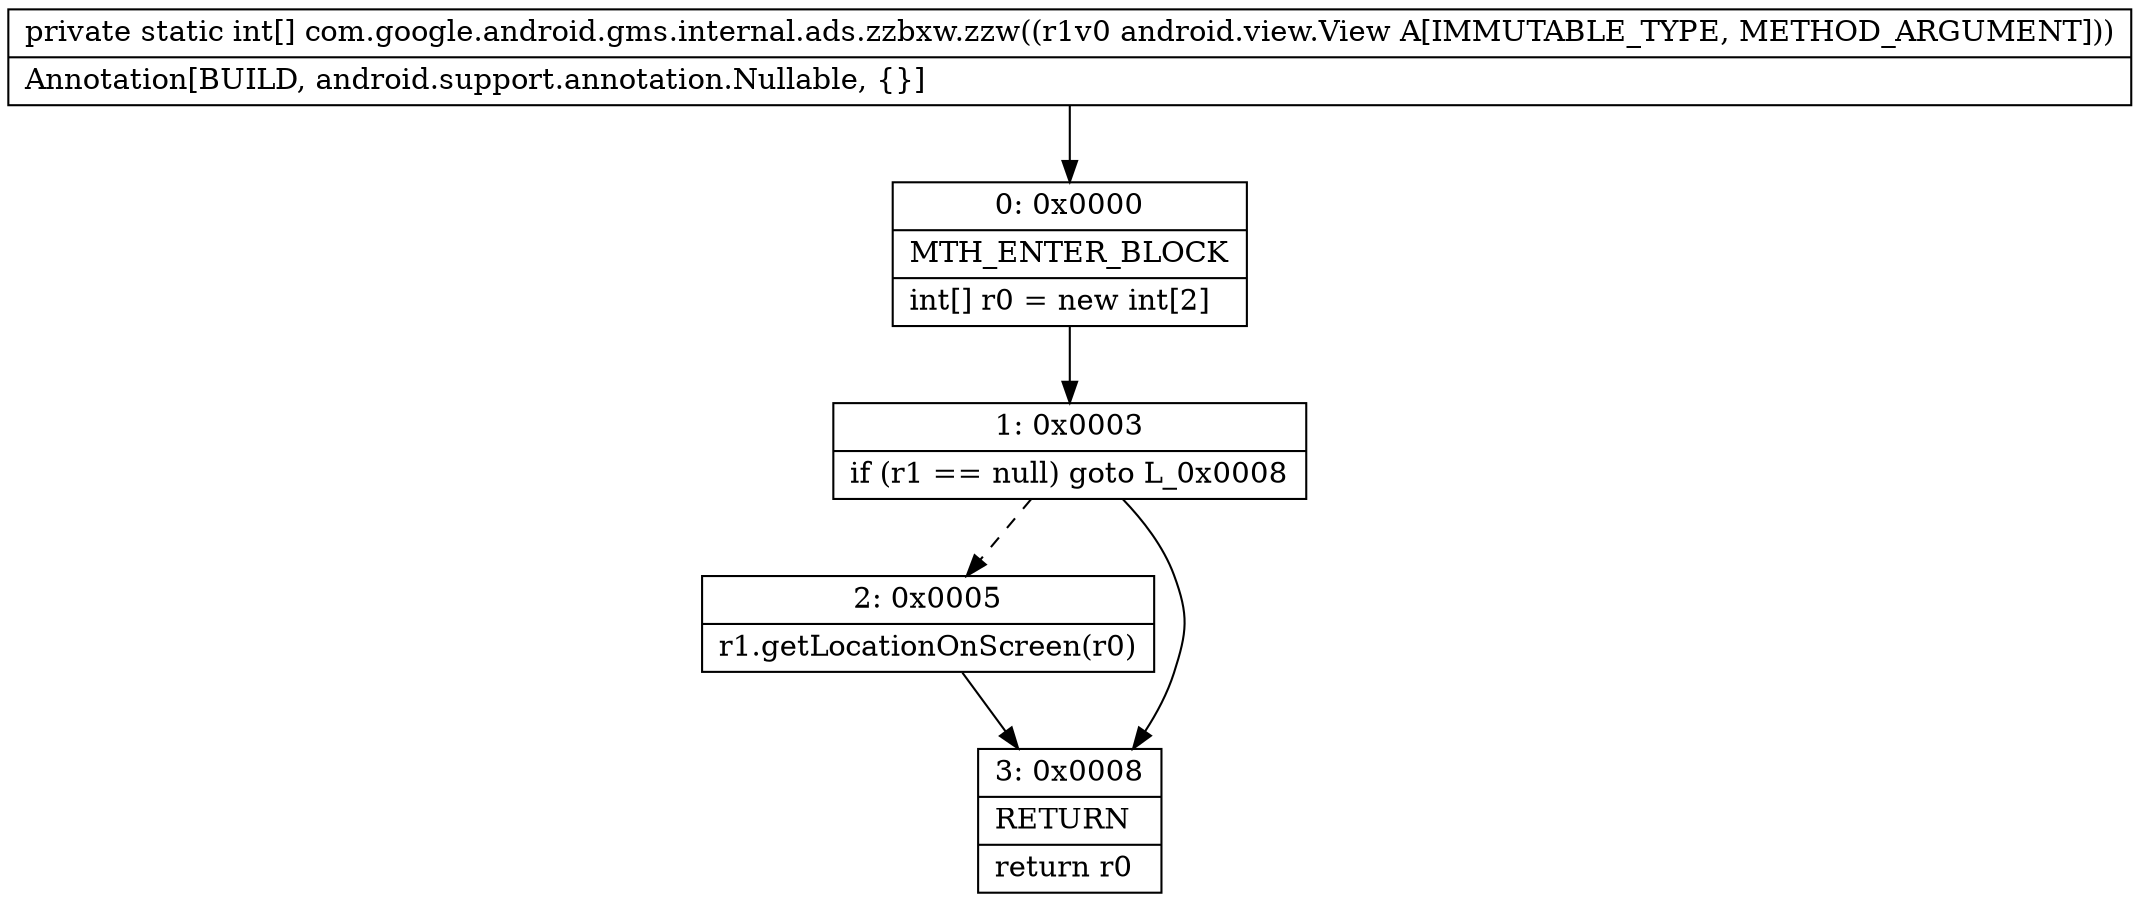 digraph "CFG forcom.google.android.gms.internal.ads.zzbxw.zzw(Landroid\/view\/View;)[I" {
Node_0 [shape=record,label="{0\:\ 0x0000|MTH_ENTER_BLOCK\l|int[] r0 = new int[2]\l}"];
Node_1 [shape=record,label="{1\:\ 0x0003|if (r1 == null) goto L_0x0008\l}"];
Node_2 [shape=record,label="{2\:\ 0x0005|r1.getLocationOnScreen(r0)\l}"];
Node_3 [shape=record,label="{3\:\ 0x0008|RETURN\l|return r0\l}"];
MethodNode[shape=record,label="{private static int[] com.google.android.gms.internal.ads.zzbxw.zzw((r1v0 android.view.View A[IMMUTABLE_TYPE, METHOD_ARGUMENT]))  | Annotation[BUILD, android.support.annotation.Nullable, \{\}]\l}"];
MethodNode -> Node_0;
Node_0 -> Node_1;
Node_1 -> Node_2[style=dashed];
Node_1 -> Node_3;
Node_2 -> Node_3;
}

